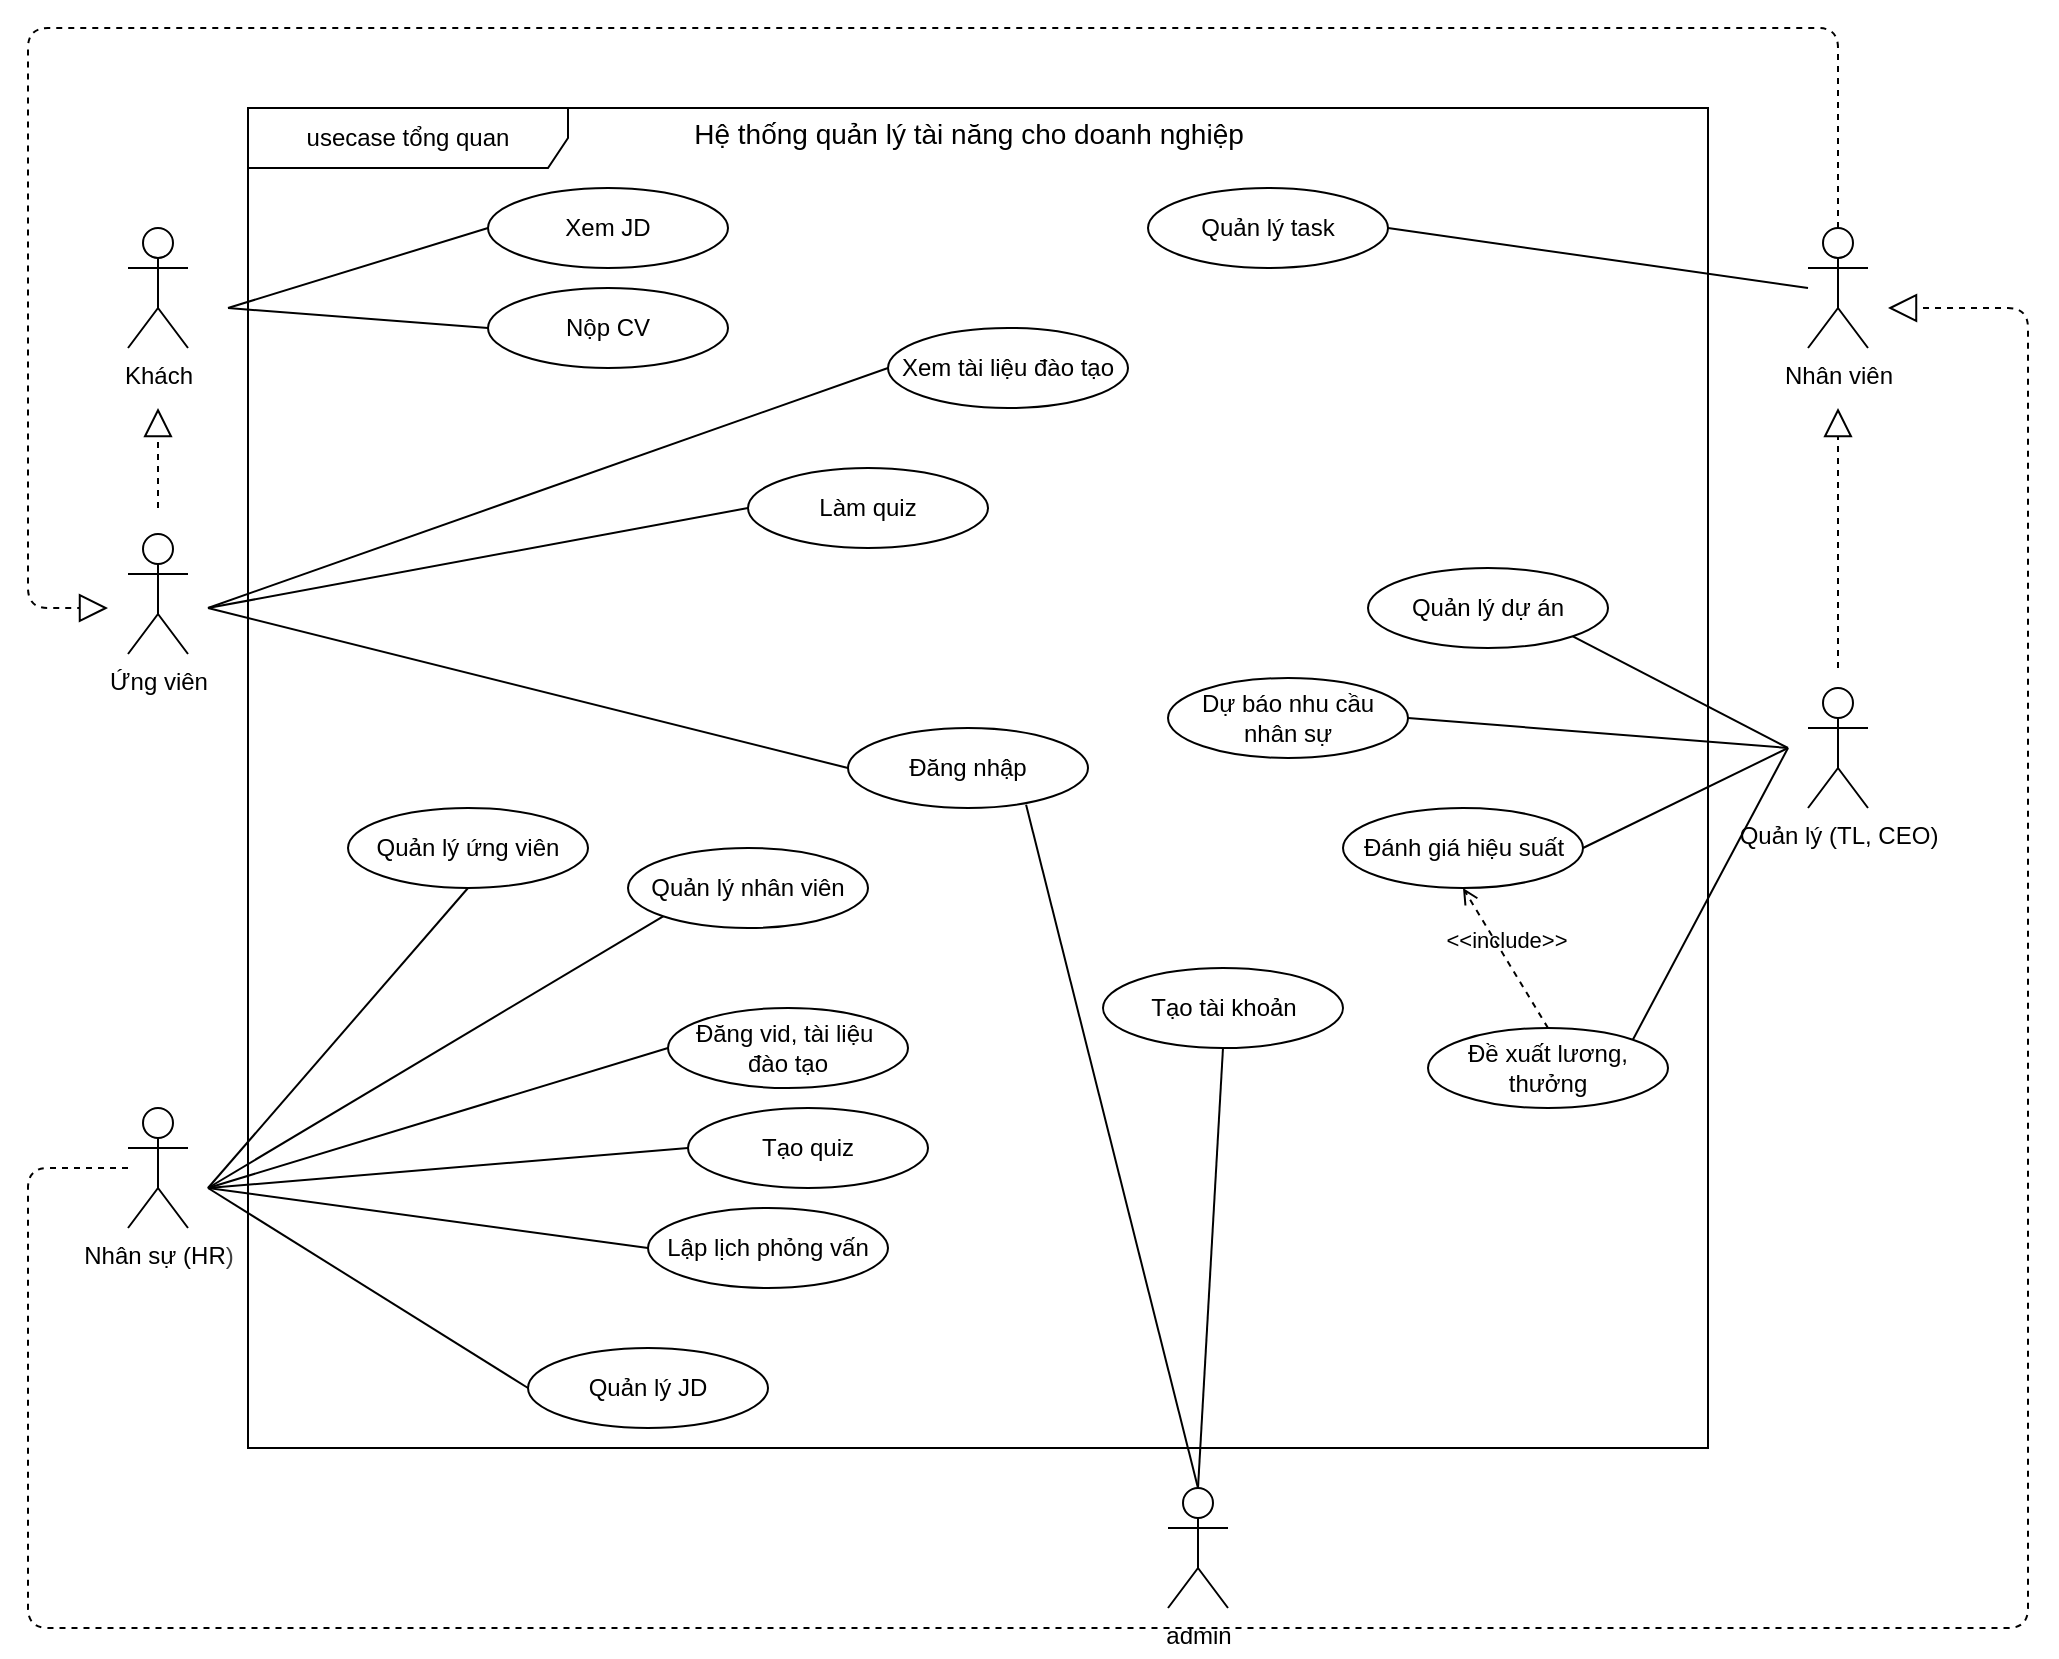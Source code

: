 <mxfile>
    <diagram id="5Y2h7z3TT1rOo9CoAksf" name="Page-1">
        <mxGraphModel dx="2001" dy="540" grid="1" gridSize="10" guides="1" tooltips="1" connect="1" arrows="1" fold="1" page="1" pageScale="1" pageWidth="850" pageHeight="1100" math="0" shadow="0">
            <root>
                <mxCell id="0"/>
                <mxCell id="1" parent="0"/>
                <mxCell id="2" value="usecase tổng quan" style="shape=umlFrame;whiteSpace=wrap;html=1;pointerEvents=0;recursiveResize=0;container=1;collapsible=0;width=160;" parent="1" vertex="1">
                    <mxGeometry x="70" y="160" width="730" height="670" as="geometry"/>
                </mxCell>
                <mxCell id="4" value="&lt;font style=&quot;font-size: 14px;&quot;&gt;Hệ thống quản lý tài năng cho doanh nghiệp&lt;/font&gt;&lt;div&gt;&lt;br&gt;&lt;/div&gt;" style="text;html=1;align=center;verticalAlign=middle;resizable=0;points=[];autosize=1;strokeColor=none;fillColor=none;" parent="2" vertex="1">
                    <mxGeometry x="210" width="300" height="40" as="geometry"/>
                </mxCell>
                <mxCell id="22" value="" style="endArrow=block;dashed=1;endFill=0;endSize=12;html=1;exitX=0.5;exitY=0;exitDx=0;exitDy=0;exitPerimeter=0;" parent="2" source="11" edge="1">
                    <mxGeometry width="160" relative="1" as="geometry">
                        <mxPoint x="320" y="270" as="sourcePoint"/>
                        <mxPoint x="-70" y="250" as="targetPoint"/>
                        <Array as="points">
                            <mxPoint x="795" y="-40"/>
                            <mxPoint x="-110" y="-40"/>
                            <mxPoint x="-110" y="250"/>
                        </Array>
                    </mxGeometry>
                </mxCell>
                <mxCell id="28" value="Xem JD" style="ellipse;whiteSpace=wrap;html=1;" parent="2" vertex="1">
                    <mxGeometry x="120" y="40" width="120" height="40" as="geometry"/>
                </mxCell>
                <mxCell id="29" value="Nộp CV" style="ellipse;whiteSpace=wrap;html=1;" parent="2" vertex="1">
                    <mxGeometry x="120" y="90" width="120" height="40" as="geometry"/>
                </mxCell>
                <mxCell id="34" value="Xem tài liệu đào tạo" style="ellipse;whiteSpace=wrap;html=1;" parent="2" vertex="1">
                    <mxGeometry x="320" y="110" width="120" height="40" as="geometry"/>
                </mxCell>
                <mxCell id="33" value="Làm quiz" style="ellipse;whiteSpace=wrap;html=1;" parent="2" vertex="1">
                    <mxGeometry x="250" y="180" width="120" height="40" as="geometry"/>
                </mxCell>
                <mxCell id="40" value="Đăng nhập" style="ellipse;whiteSpace=wrap;html=1;" parent="2" vertex="1">
                    <mxGeometry x="300" y="310" width="120" height="40" as="geometry"/>
                </mxCell>
                <mxCell id="42" value="Quản lý task" style="ellipse;whiteSpace=wrap;html=1;" parent="2" vertex="1">
                    <mxGeometry x="450" y="40" width="120" height="40" as="geometry"/>
                </mxCell>
                <mxCell id="51" value="Quản lý ứng viên" style="ellipse;whiteSpace=wrap;html=1;" parent="2" vertex="1">
                    <mxGeometry x="50" y="350" width="120" height="40" as="geometry"/>
                </mxCell>
                <mxCell id="54" value="Quản lý nhân viên" style="ellipse;whiteSpace=wrap;html=1;" parent="2" vertex="1">
                    <mxGeometry x="190" y="370" width="120" height="40" as="geometry"/>
                </mxCell>
                <mxCell id="53" value="Đăng vid, tài liệu&amp;nbsp;&lt;div&gt;đào tạo&lt;/div&gt;" style="ellipse;whiteSpace=wrap;html=1;" parent="2" vertex="1">
                    <mxGeometry x="210" y="450" width="120" height="40" as="geometry"/>
                </mxCell>
                <mxCell id="52" value="Tạo quiz" style="ellipse;whiteSpace=wrap;html=1;" parent="2" vertex="1">
                    <mxGeometry x="220" y="500" width="120" height="40" as="geometry"/>
                </mxCell>
                <mxCell id="55" value="Lập lịch phỏng vấn" style="ellipse;whiteSpace=wrap;html=1;" parent="2" vertex="1">
                    <mxGeometry x="200" y="550" width="120" height="40" as="geometry"/>
                </mxCell>
                <mxCell id="64" value="Quản lý dự án" style="ellipse;whiteSpace=wrap;html=1;" parent="2" vertex="1">
                    <mxGeometry x="560" y="230" width="120" height="40" as="geometry"/>
                </mxCell>
                <mxCell id="65" value="Đánh giá hiệu suất" style="ellipse;whiteSpace=wrap;html=1;" parent="2" vertex="1">
                    <mxGeometry x="547.5" y="350" width="120" height="40" as="geometry"/>
                </mxCell>
                <mxCell id="67" value="Dự báo nhu cầu&lt;div&gt;nhân sự&lt;/div&gt;" style="ellipse;whiteSpace=wrap;html=1;" parent="2" vertex="1">
                    <mxGeometry x="460" y="285" width="120" height="40" as="geometry"/>
                </mxCell>
                <mxCell id="68" value="Đề xuất lương, thưởng" style="ellipse;whiteSpace=wrap;html=1;" parent="2" vertex="1">
                    <mxGeometry x="590" y="460" width="120" height="40" as="geometry"/>
                </mxCell>
                <mxCell id="76" value="&amp;lt;&amp;lt;include&amp;gt;&amp;gt;" style="html=1;verticalAlign=bottom;labelBackgroundColor=none;endArrow=open;endFill=0;dashed=1;entryX=0.5;entryY=1;entryDx=0;entryDy=0;exitX=0.5;exitY=0;exitDx=0;exitDy=0;" parent="2" source="68" target="65" edge="1">
                    <mxGeometry width="160" relative="1" as="geometry">
                        <mxPoint x="260" y="380" as="sourcePoint"/>
                        <mxPoint x="420" y="380" as="targetPoint"/>
                    </mxGeometry>
                </mxCell>
                <mxCell id="77" value="Tạo tài khoản" style="ellipse;whiteSpace=wrap;html=1;" parent="2" vertex="1">
                    <mxGeometry x="427.5" y="430" width="120" height="40" as="geometry"/>
                </mxCell>
                <mxCell id="5" value="Khách" style="shape=umlActor;verticalLabelPosition=bottom;verticalAlign=top;html=1;" parent="1" vertex="1">
                    <mxGeometry x="10" y="220" width="30" height="60" as="geometry"/>
                </mxCell>
                <mxCell id="9" value="Ứng viên" style="shape=umlActor;verticalLabelPosition=bottom;verticalAlign=top;html=1;" parent="1" vertex="1">
                    <mxGeometry x="10" y="373" width="30" height="60" as="geometry"/>
                </mxCell>
                <mxCell id="11" value="Nhân viên" style="shape=umlActor;verticalLabelPosition=bottom;verticalAlign=top;html=1;" parent="1" vertex="1">
                    <mxGeometry x="850" y="220" width="30" height="60" as="geometry"/>
                </mxCell>
                <mxCell id="12" value="Nhân sự (HR&lt;span style=&quot;color: rgb(63, 63, 63); background-color: transparent;&quot;&gt;)&lt;/span&gt;" style="shape=umlActor;verticalLabelPosition=bottom;verticalAlign=top;html=1;" parent="1" vertex="1">
                    <mxGeometry x="10" y="660" width="30" height="60" as="geometry"/>
                </mxCell>
                <mxCell id="14" value="Quản lý (TL, CEO)" style="shape=umlActor;verticalLabelPosition=bottom;verticalAlign=top;html=1;" parent="1" vertex="1">
                    <mxGeometry x="850" y="450" width="30" height="60" as="geometry"/>
                </mxCell>
                <mxCell id="18" value="admin" style="shape=umlActor;verticalLabelPosition=bottom;verticalAlign=top;html=1;" parent="1" vertex="1">
                    <mxGeometry x="530" y="850" width="30" height="60" as="geometry"/>
                </mxCell>
                <mxCell id="21" value="" style="endArrow=block;dashed=1;endFill=0;endSize=12;html=1;" parent="1" edge="1">
                    <mxGeometry width="160" relative="1" as="geometry">
                        <mxPoint x="25" y="360" as="sourcePoint"/>
                        <mxPoint x="25" y="310" as="targetPoint"/>
                    </mxGeometry>
                </mxCell>
                <mxCell id="26" value="" style="endArrow=block;dashed=1;endFill=0;endSize=12;html=1;" parent="1" edge="1">
                    <mxGeometry width="160" relative="1" as="geometry">
                        <mxPoint x="865" y="440" as="sourcePoint"/>
                        <mxPoint x="865" y="310" as="targetPoint"/>
                    </mxGeometry>
                </mxCell>
                <mxCell id="27" value="" style="endArrow=block;dashed=1;endFill=0;endSize=12;html=1;" parent="1" edge="1">
                    <mxGeometry width="160" relative="1" as="geometry">
                        <mxPoint x="10" y="690" as="sourcePoint"/>
                        <mxPoint x="890" y="260" as="targetPoint"/>
                        <Array as="points">
                            <mxPoint x="-40" y="690"/>
                            <mxPoint x="-40" y="920"/>
                            <mxPoint x="960" y="920"/>
                            <mxPoint x="960" y="260"/>
                        </Array>
                    </mxGeometry>
                </mxCell>
                <mxCell id="31" value="" style="endArrow=none;startArrow=none;endFill=0;startFill=0;endSize=8;html=1;verticalAlign=bottom;labelBackgroundColor=none;strokeWidth=1;entryX=0;entryY=0.5;entryDx=0;entryDy=0;" parent="1" target="28" edge="1">
                    <mxGeometry width="160" relative="1" as="geometry">
                        <mxPoint x="60" y="260" as="sourcePoint"/>
                        <mxPoint x="390" y="370" as="targetPoint"/>
                    </mxGeometry>
                </mxCell>
                <mxCell id="32" value="" style="endArrow=none;startArrow=none;endFill=0;startFill=0;endSize=8;html=1;verticalAlign=bottom;labelBackgroundColor=none;strokeWidth=1;entryX=0;entryY=0.5;entryDx=0;entryDy=0;" parent="1" target="29" edge="1">
                    <mxGeometry width="160" relative="1" as="geometry">
                        <mxPoint x="60" y="260" as="sourcePoint"/>
                        <mxPoint x="170" y="230" as="targetPoint"/>
                    </mxGeometry>
                </mxCell>
                <mxCell id="38" value="" style="endArrow=none;startArrow=none;endFill=0;startFill=0;endSize=8;html=1;verticalAlign=bottom;labelBackgroundColor=none;strokeWidth=1;entryX=0;entryY=0.5;entryDx=0;entryDy=0;" parent="1" target="34" edge="1">
                    <mxGeometry width="160" relative="1" as="geometry">
                        <mxPoint x="50" y="410" as="sourcePoint"/>
                        <mxPoint x="200" y="230" as="targetPoint"/>
                    </mxGeometry>
                </mxCell>
                <mxCell id="39" value="" style="endArrow=none;startArrow=none;endFill=0;startFill=0;endSize=8;html=1;verticalAlign=bottom;labelBackgroundColor=none;strokeWidth=1;entryX=0;entryY=0.5;entryDx=0;entryDy=0;" parent="1" target="33" edge="1">
                    <mxGeometry width="160" relative="1" as="geometry">
                        <mxPoint x="50" y="410" as="sourcePoint"/>
                        <mxPoint x="210" y="240" as="targetPoint"/>
                    </mxGeometry>
                </mxCell>
                <mxCell id="41" value="" style="endArrow=none;startArrow=none;endFill=0;startFill=0;endSize=8;html=1;verticalAlign=bottom;labelBackgroundColor=none;strokeWidth=1;entryX=0;entryY=0.5;entryDx=0;entryDy=0;" parent="1" target="40" edge="1">
                    <mxGeometry width="160" relative="1" as="geometry">
                        <mxPoint x="50" y="410" as="sourcePoint"/>
                        <mxPoint x="330" y="370" as="targetPoint"/>
                    </mxGeometry>
                </mxCell>
                <mxCell id="46" value="" style="endArrow=none;startArrow=none;endFill=0;startFill=0;endSize=8;html=1;verticalAlign=bottom;labelBackgroundColor=none;strokeWidth=1;exitX=1;exitY=0.5;exitDx=0;exitDy=0;" parent="1" source="42" edge="1">
                    <mxGeometry width="160" relative="1" as="geometry">
                        <mxPoint x="70" y="430" as="sourcePoint"/>
                        <mxPoint x="850" y="250" as="targetPoint"/>
                    </mxGeometry>
                </mxCell>
                <mxCell id="56" value="" style="endArrow=none;startArrow=none;endFill=0;startFill=0;endSize=8;html=1;verticalAlign=bottom;labelBackgroundColor=none;strokeWidth=1;entryX=0.5;entryY=1;entryDx=0;entryDy=0;" parent="1" target="51" edge="1">
                    <mxGeometry width="160" relative="1" as="geometry">
                        <mxPoint x="50" y="700" as="sourcePoint"/>
                        <mxPoint x="388" y="300" as="targetPoint"/>
                    </mxGeometry>
                </mxCell>
                <mxCell id="57" value="" style="endArrow=none;startArrow=none;endFill=0;startFill=0;endSize=8;html=1;verticalAlign=bottom;labelBackgroundColor=none;strokeWidth=1;entryX=0;entryY=1;entryDx=0;entryDy=0;" parent="1" target="54" edge="1">
                    <mxGeometry width="160" relative="1" as="geometry">
                        <mxPoint x="50" y="700" as="sourcePoint"/>
                        <mxPoint x="398" y="310" as="targetPoint"/>
                    </mxGeometry>
                </mxCell>
                <mxCell id="58" value="" style="endArrow=none;startArrow=none;endFill=0;startFill=0;endSize=8;html=1;verticalAlign=bottom;labelBackgroundColor=none;strokeWidth=1;entryX=0;entryY=0.5;entryDx=0;entryDy=0;" parent="1" target="53" edge="1">
                    <mxGeometry width="160" relative="1" as="geometry">
                        <mxPoint x="50" y="700" as="sourcePoint"/>
                        <mxPoint x="408" y="320" as="targetPoint"/>
                    </mxGeometry>
                </mxCell>
                <mxCell id="59" value="" style="endArrow=none;startArrow=none;endFill=0;startFill=0;endSize=8;html=1;verticalAlign=bottom;labelBackgroundColor=none;strokeWidth=1;entryX=0;entryY=0.5;entryDx=0;entryDy=0;" parent="1" target="52" edge="1">
                    <mxGeometry width="160" relative="1" as="geometry">
                        <mxPoint x="50" y="700" as="sourcePoint"/>
                        <mxPoint x="418" y="330" as="targetPoint"/>
                    </mxGeometry>
                </mxCell>
                <mxCell id="60" value="" style="endArrow=none;startArrow=none;endFill=0;startFill=0;endSize=8;html=1;verticalAlign=bottom;labelBackgroundColor=none;strokeWidth=1;entryX=0;entryY=0.5;entryDx=0;entryDy=0;" parent="1" target="55" edge="1">
                    <mxGeometry width="160" relative="1" as="geometry">
                        <mxPoint x="50" y="700" as="sourcePoint"/>
                        <mxPoint x="428" y="340" as="targetPoint"/>
                    </mxGeometry>
                </mxCell>
                <mxCell id="71" value="" style="endArrow=none;startArrow=none;endFill=0;startFill=0;endSize=8;html=1;verticalAlign=bottom;labelBackgroundColor=none;strokeWidth=1;exitX=1;exitY=1;exitDx=0;exitDy=0;" parent="1" source="64" edge="1">
                    <mxGeometry width="160" relative="1" as="geometry">
                        <mxPoint x="492" y="496" as="sourcePoint"/>
                        <mxPoint x="840" y="480" as="targetPoint"/>
                    </mxGeometry>
                </mxCell>
                <mxCell id="72" value="" style="endArrow=none;startArrow=none;endFill=0;startFill=0;endSize=8;html=1;verticalAlign=bottom;labelBackgroundColor=none;strokeWidth=1;exitX=1;exitY=0.5;exitDx=0;exitDy=0;" parent="1" source="65" edge="1">
                    <mxGeometry width="160" relative="1" as="geometry">
                        <mxPoint x="502" y="506" as="sourcePoint"/>
                        <mxPoint x="840" y="480" as="targetPoint"/>
                    </mxGeometry>
                </mxCell>
                <mxCell id="81" value="" style="endArrow=none;startArrow=none;endFill=0;startFill=0;endSize=8;html=1;verticalAlign=bottom;labelBackgroundColor=none;strokeWidth=1;exitX=0.5;exitY=1;exitDx=0;exitDy=0;entryX=0.5;entryY=0;entryDx=0;entryDy=0;entryPerimeter=0;" parent="1" source="77" target="18" edge="1">
                    <mxGeometry width="160" relative="1" as="geometry">
                        <mxPoint x="720" y="740" as="sourcePoint"/>
                        <mxPoint x="850" y="710" as="targetPoint"/>
                    </mxGeometry>
                </mxCell>
                <mxCell id="82" value="" style="endArrow=none;startArrow=none;endFill=0;startFill=0;endSize=8;html=1;verticalAlign=bottom;labelBackgroundColor=none;strokeWidth=1;exitX=0.742;exitY=0.958;exitDx=0;exitDy=0;entryX=0.5;entryY=0;entryDx=0;entryDy=0;entryPerimeter=0;exitPerimeter=0;" parent="1" source="40" target="18" edge="1">
                    <mxGeometry width="160" relative="1" as="geometry">
                        <mxPoint x="568" y="640" as="sourcePoint"/>
                        <mxPoint x="555" y="810" as="targetPoint"/>
                    </mxGeometry>
                </mxCell>
                <mxCell id="84" value="" style="endArrow=none;startArrow=none;endFill=0;startFill=0;endSize=8;html=1;verticalAlign=bottom;labelBackgroundColor=none;strokeWidth=1;exitX=1;exitY=0.5;exitDx=0;exitDy=0;" edge="1" parent="1" source="67">
                    <mxGeometry width="160" relative="1" as="geometry">
                        <mxPoint x="650" y="230" as="sourcePoint"/>
                        <mxPoint x="840" y="480" as="targetPoint"/>
                    </mxGeometry>
                </mxCell>
                <mxCell id="85" value="" style="endArrow=none;startArrow=none;endFill=0;startFill=0;endSize=8;html=1;verticalAlign=bottom;labelBackgroundColor=none;strokeWidth=1;exitX=1;exitY=0;exitDx=0;exitDy=0;" edge="1" parent="1" source="68">
                    <mxGeometry width="160" relative="1" as="geometry">
                        <mxPoint x="748" y="540" as="sourcePoint"/>
                        <mxPoint x="840" y="480" as="targetPoint"/>
                    </mxGeometry>
                </mxCell>
                <mxCell id="86" value="Quản lý JD" style="ellipse;whiteSpace=wrap;html=1;" vertex="1" parent="1">
                    <mxGeometry x="210" y="780" width="120" height="40" as="geometry"/>
                </mxCell>
                <mxCell id="87" value="" style="endArrow=none;startArrow=none;endFill=0;startFill=0;endSize=8;html=1;verticalAlign=bottom;labelBackgroundColor=none;strokeWidth=1;entryX=0;entryY=0.5;entryDx=0;entryDy=0;" edge="1" parent="1" target="86">
                    <mxGeometry width="160" relative="1" as="geometry">
                        <mxPoint x="50" y="700" as="sourcePoint"/>
                        <mxPoint x="280" y="740" as="targetPoint"/>
                    </mxGeometry>
                </mxCell>
            </root>
        </mxGraphModel>
    </diagram>
</mxfile>